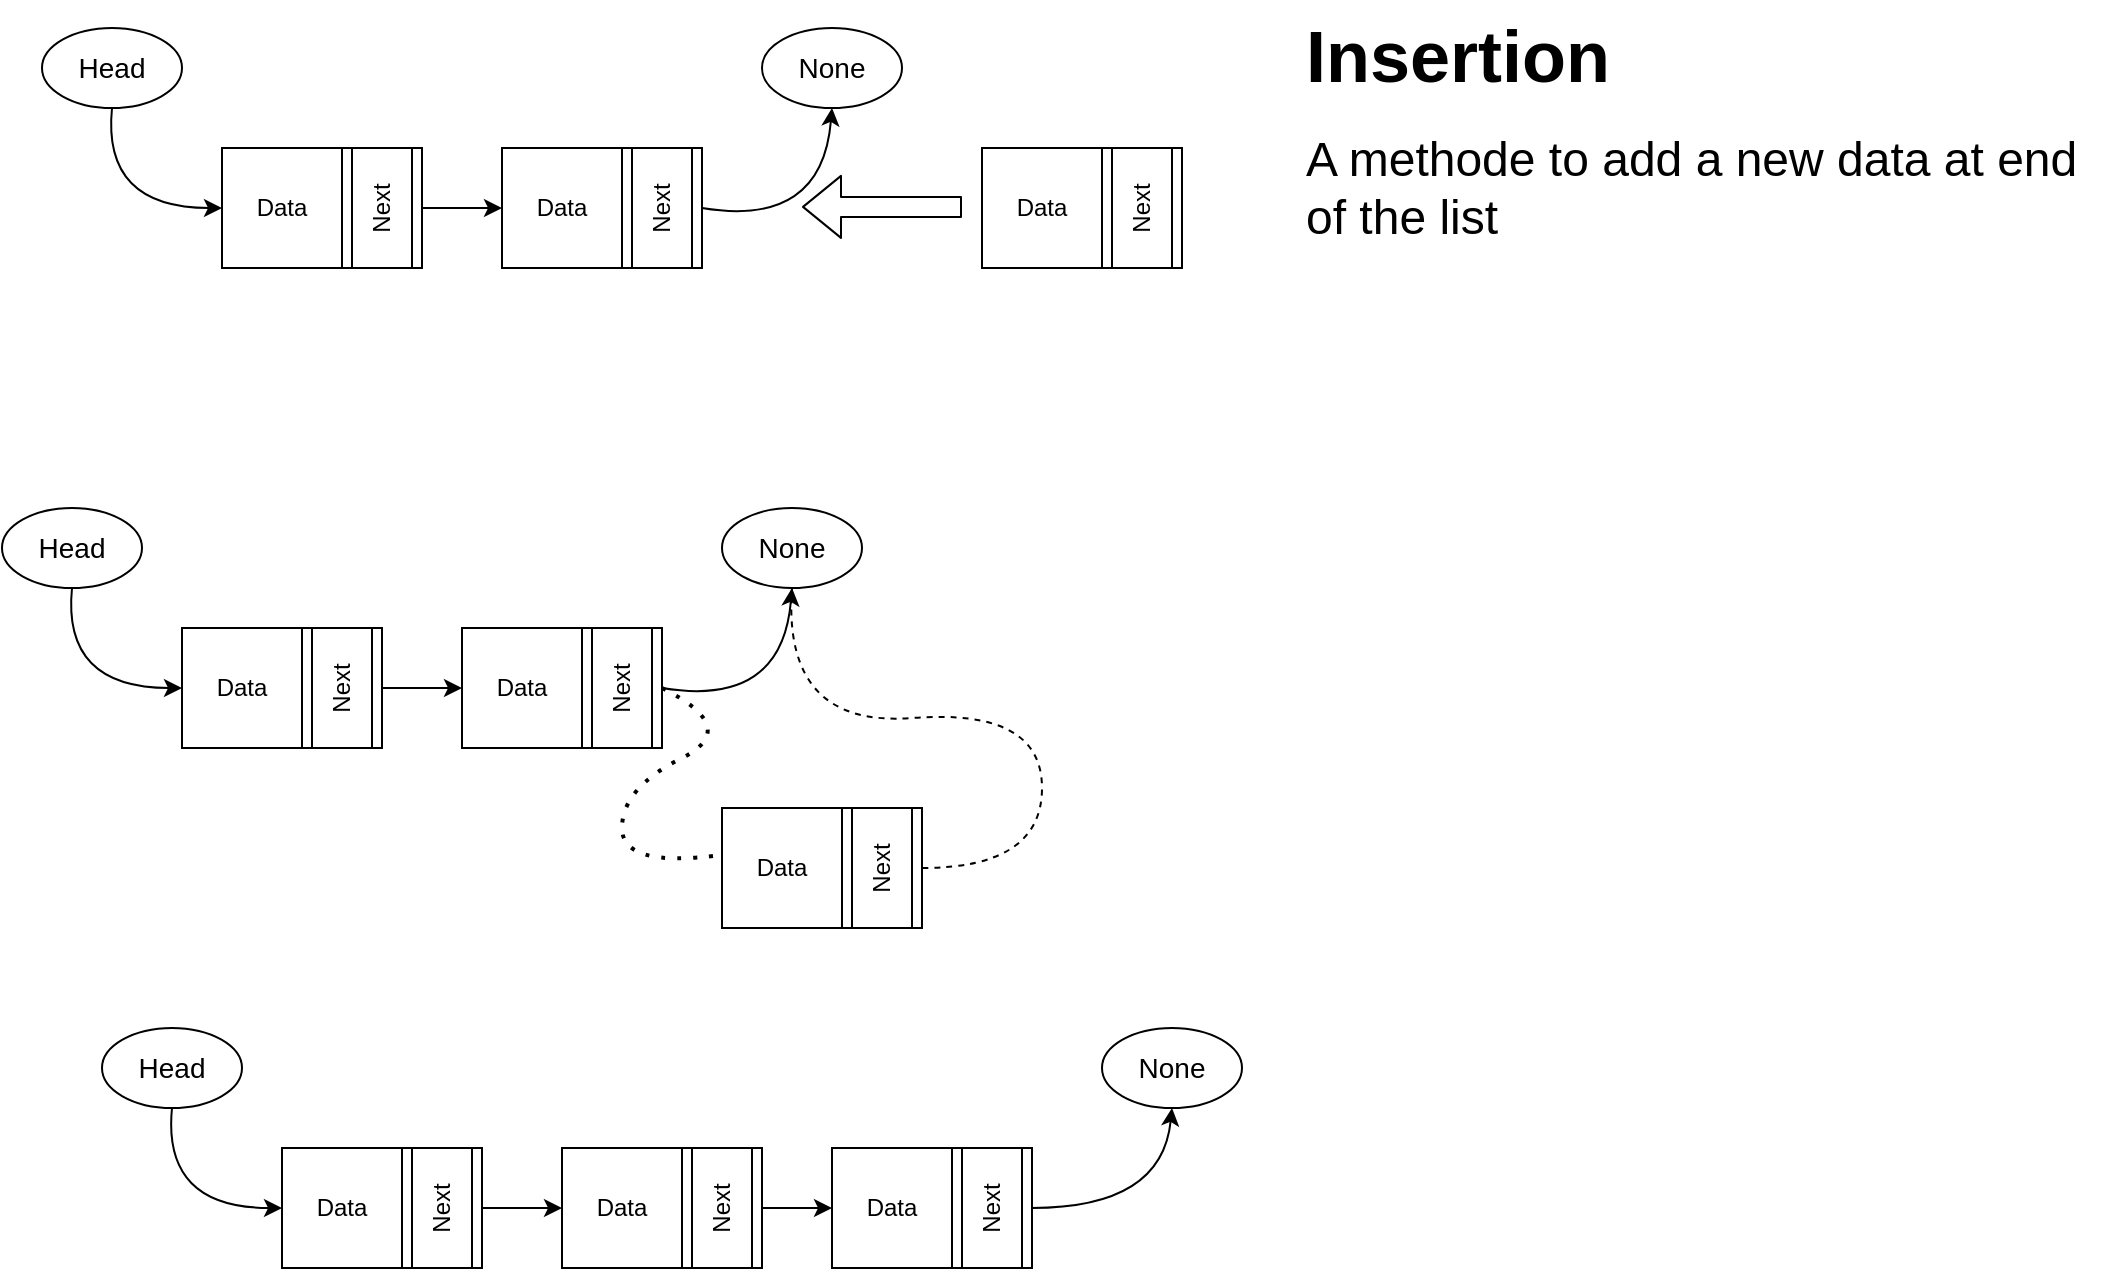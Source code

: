 <mxfile>
    <diagram id="hqSvbKI7xfA8da3JmB6z" name="Page-1">
        <mxGraphModel dx="1206" dy="917" grid="1" gridSize="10" guides="1" tooltips="1" connect="1" arrows="1" fold="1" page="1" pageScale="1" pageWidth="1169" pageHeight="827" math="0" shadow="0">
            <root>
                <mxCell id="0"/>
                <mxCell id="1" parent="0"/>
                <mxCell id="15" value="" style="group" vertex="1" connectable="0" parent="1">
                    <mxGeometry x="320" y="404" width="100" height="60" as="geometry"/>
                </mxCell>
                <mxCell id="16" value="" style="rounded=0;whiteSpace=wrap;html=1;" vertex="1" parent="15">
                    <mxGeometry width="100" height="60" as="geometry"/>
                </mxCell>
                <mxCell id="17" value="Next" style="text;html=1;align=center;verticalAlign=middle;whiteSpace=wrap;rounded=0;rotation=-90;strokeColor=default;" vertex="1" parent="15">
                    <mxGeometry x="50" y="15" width="60" height="30" as="geometry"/>
                </mxCell>
                <mxCell id="18" value="Data" style="text;html=1;align=center;verticalAlign=middle;whiteSpace=wrap;rounded=0;strokeColor=default;" vertex="1" parent="15">
                    <mxGeometry width="60" height="60" as="geometry"/>
                </mxCell>
                <mxCell id="19" value="" style="group" vertex="1" connectable="0" parent="1">
                    <mxGeometry x="180" y="404" width="100" height="60" as="geometry"/>
                </mxCell>
                <mxCell id="20" value="" style="rounded=0;whiteSpace=wrap;html=1;" vertex="1" parent="19">
                    <mxGeometry width="100" height="60" as="geometry"/>
                </mxCell>
                <mxCell id="21" value="Next" style="text;html=1;align=center;verticalAlign=middle;whiteSpace=wrap;rounded=0;rotation=-90;strokeColor=default;" vertex="1" parent="19">
                    <mxGeometry x="50" y="15" width="60" height="30" as="geometry"/>
                </mxCell>
                <mxCell id="22" value="Data" style="text;html=1;align=center;verticalAlign=middle;whiteSpace=wrap;rounded=0;strokeColor=default;" vertex="1" parent="19">
                    <mxGeometry width="60" height="60" as="geometry"/>
                </mxCell>
                <mxCell id="23" value="&lt;font style=&quot;font-size: 14px;&quot;&gt;None&lt;/font&gt;" style="ellipse;whiteSpace=wrap;html=1;" vertex="1" parent="1">
                    <mxGeometry x="450" y="344" width="70" height="40" as="geometry"/>
                </mxCell>
                <mxCell id="24" value="" style="curved=1;endArrow=classic;html=1;entryX=0;entryY=0.5;entryDx=0;entryDy=0;exitX=1;exitY=0.5;exitDx=0;exitDy=0;" edge="1" parent="1" source="20" target="18">
                    <mxGeometry width="50" height="50" relative="1" as="geometry">
                        <mxPoint x="290" y="444" as="sourcePoint"/>
                        <mxPoint x="250" y="334" as="targetPoint"/>
                        <Array as="points"/>
                    </mxGeometry>
                </mxCell>
                <mxCell id="25" value="&lt;font style=&quot;font-size: 14px;&quot;&gt;Head&lt;/font&gt;" style="ellipse;whiteSpace=wrap;html=1;" vertex="1" parent="1">
                    <mxGeometry x="90" y="344" width="70" height="40" as="geometry"/>
                </mxCell>
                <mxCell id="26" value="" style="curved=1;endArrow=classic;html=1;exitX=0.5;exitY=1;exitDx=0;exitDy=0;entryX=0;entryY=0.5;entryDx=0;entryDy=0;" edge="1" parent="1" source="25" target="22">
                    <mxGeometry width="50" height="50" relative="1" as="geometry">
                        <mxPoint x="250" y="374" as="sourcePoint"/>
                        <mxPoint x="170" y="434" as="targetPoint"/>
                        <Array as="points">
                            <mxPoint x="120" y="434"/>
                        </Array>
                    </mxGeometry>
                </mxCell>
                <mxCell id="27" value="" style="curved=1;endArrow=classic;html=1;entryX=0.5;entryY=1;entryDx=0;entryDy=0;exitX=1;exitY=0.5;exitDx=0;exitDy=0;" edge="1" parent="1" source="16" target="23">
                    <mxGeometry width="50" height="50" relative="1" as="geometry">
                        <mxPoint x="420" y="454" as="sourcePoint"/>
                        <mxPoint x="465" y="394" as="targetPoint"/>
                        <Array as="points">
                            <mxPoint x="480" y="444"/>
                        </Array>
                    </mxGeometry>
                </mxCell>
                <mxCell id="28" value="" style="group" vertex="1" connectable="0" parent="1">
                    <mxGeometry x="450" y="494" width="100" height="60" as="geometry"/>
                </mxCell>
                <mxCell id="29" value="" style="rounded=0;whiteSpace=wrap;html=1;" vertex="1" parent="28">
                    <mxGeometry width="100" height="60" as="geometry"/>
                </mxCell>
                <mxCell id="30" value="Next" style="text;html=1;align=center;verticalAlign=middle;whiteSpace=wrap;rounded=0;rotation=-90;strokeColor=default;" vertex="1" parent="28">
                    <mxGeometry x="50" y="15" width="60" height="30" as="geometry"/>
                </mxCell>
                <mxCell id="31" value="Data" style="text;html=1;align=center;verticalAlign=middle;whiteSpace=wrap;rounded=0;strokeColor=default;" vertex="1" parent="28">
                    <mxGeometry width="60" height="60" as="geometry"/>
                </mxCell>
                <mxCell id="32" value="" style="endArrow=none;dashed=1;html=1;dashPattern=1 3;strokeWidth=2;entryX=-0.024;entryY=0.394;entryDx=0;entryDy=0;entryPerimeter=0;exitX=1;exitY=0.5;exitDx=0;exitDy=0;rounded=0;curved=1;" edge="1" parent="1" source="16" target="31">
                    <mxGeometry width="50" height="50" relative="1" as="geometry">
                        <mxPoint x="470" y="554" as="sourcePoint"/>
                        <mxPoint x="520" y="504" as="targetPoint"/>
                        <Array as="points">
                            <mxPoint x="460" y="454"/>
                            <mxPoint x="400" y="484"/>
                            <mxPoint x="400" y="524"/>
                        </Array>
                    </mxGeometry>
                </mxCell>
                <mxCell id="33" value="" style="endArrow=none;dashed=1;html=1;rounded=0;curved=1;entryX=0.5;entryY=1;entryDx=0;entryDy=0;exitX=1;exitY=0.5;exitDx=0;exitDy=0;" edge="1" parent="1" source="29" target="23">
                    <mxGeometry width="50" height="50" relative="1" as="geometry">
                        <mxPoint x="580" y="504" as="sourcePoint"/>
                        <mxPoint x="550" y="444" as="targetPoint"/>
                        <Array as="points">
                            <mxPoint x="610" y="524"/>
                            <mxPoint x="610" y="444"/>
                            <mxPoint x="480" y="454"/>
                        </Array>
                    </mxGeometry>
                </mxCell>
                <mxCell id="34" value="" style="group" vertex="1" connectable="0" parent="1">
                    <mxGeometry x="370" y="664" width="100" height="60" as="geometry"/>
                </mxCell>
                <mxCell id="35" value="" style="rounded=0;whiteSpace=wrap;html=1;" vertex="1" parent="34">
                    <mxGeometry width="100" height="60" as="geometry"/>
                </mxCell>
                <mxCell id="36" value="Next" style="text;html=1;align=center;verticalAlign=middle;whiteSpace=wrap;rounded=0;rotation=-90;strokeColor=default;" vertex="1" parent="34">
                    <mxGeometry x="50" y="15" width="60" height="30" as="geometry"/>
                </mxCell>
                <mxCell id="37" value="Data" style="text;html=1;align=center;verticalAlign=middle;whiteSpace=wrap;rounded=0;strokeColor=default;" vertex="1" parent="34">
                    <mxGeometry width="60" height="60" as="geometry"/>
                </mxCell>
                <mxCell id="38" value="" style="group" vertex="1" connectable="0" parent="1">
                    <mxGeometry x="230" y="664" width="100" height="60" as="geometry"/>
                </mxCell>
                <mxCell id="39" value="" style="rounded=0;whiteSpace=wrap;html=1;" vertex="1" parent="38">
                    <mxGeometry width="100" height="60" as="geometry"/>
                </mxCell>
                <mxCell id="40" value="Next" style="text;html=1;align=center;verticalAlign=middle;whiteSpace=wrap;rounded=0;rotation=-90;strokeColor=default;" vertex="1" parent="38">
                    <mxGeometry x="50" y="15" width="60" height="30" as="geometry"/>
                </mxCell>
                <mxCell id="41" value="Data" style="text;html=1;align=center;verticalAlign=middle;whiteSpace=wrap;rounded=0;strokeColor=default;" vertex="1" parent="38">
                    <mxGeometry width="60" height="60" as="geometry"/>
                </mxCell>
                <mxCell id="42" value="&lt;font style=&quot;font-size: 14px;&quot;&gt;None&lt;/font&gt;" style="ellipse;whiteSpace=wrap;html=1;" vertex="1" parent="1">
                    <mxGeometry x="640" y="604" width="70" height="40" as="geometry"/>
                </mxCell>
                <mxCell id="43" value="" style="curved=1;endArrow=classic;html=1;entryX=0;entryY=0.5;entryDx=0;entryDy=0;exitX=1;exitY=0.5;exitDx=0;exitDy=0;" edge="1" parent="1" source="39" target="37">
                    <mxGeometry width="50" height="50" relative="1" as="geometry">
                        <mxPoint x="340" y="704" as="sourcePoint"/>
                        <mxPoint x="300" y="594" as="targetPoint"/>
                        <Array as="points"/>
                    </mxGeometry>
                </mxCell>
                <mxCell id="44" value="&lt;font style=&quot;font-size: 14px;&quot;&gt;Head&lt;/font&gt;" style="ellipse;whiteSpace=wrap;html=1;" vertex="1" parent="1">
                    <mxGeometry x="140" y="604" width="70" height="40" as="geometry"/>
                </mxCell>
                <mxCell id="45" value="" style="curved=1;endArrow=classic;html=1;exitX=0.5;exitY=1;exitDx=0;exitDy=0;entryX=0;entryY=0.5;entryDx=0;entryDy=0;" edge="1" parent="1" source="44" target="41">
                    <mxGeometry width="50" height="50" relative="1" as="geometry">
                        <mxPoint x="300" y="634" as="sourcePoint"/>
                        <mxPoint x="220" y="694" as="targetPoint"/>
                        <Array as="points">
                            <mxPoint x="170" y="694"/>
                        </Array>
                    </mxGeometry>
                </mxCell>
                <mxCell id="46" value="" style="curved=1;endArrow=classic;html=1;entryX=0.5;entryY=1;entryDx=0;entryDy=0;exitX=1;exitY=0.5;exitDx=0;exitDy=0;" edge="1" parent="1" source="48" target="42">
                    <mxGeometry width="50" height="50" relative="1" as="geometry">
                        <mxPoint x="620" y="694" as="sourcePoint"/>
                        <mxPoint x="465" y="654" as="targetPoint"/>
                        <Array as="points">
                            <mxPoint x="670" y="694"/>
                        </Array>
                    </mxGeometry>
                </mxCell>
                <mxCell id="47" value="" style="group" vertex="1" connectable="0" parent="1">
                    <mxGeometry x="505" y="664" width="100" height="60" as="geometry"/>
                </mxCell>
                <mxCell id="48" value="" style="rounded=0;whiteSpace=wrap;html=1;" vertex="1" parent="47">
                    <mxGeometry width="100" height="60" as="geometry"/>
                </mxCell>
                <mxCell id="49" value="Next" style="text;html=1;align=center;verticalAlign=middle;whiteSpace=wrap;rounded=0;rotation=-90;strokeColor=default;" vertex="1" parent="47">
                    <mxGeometry x="50" y="15" width="60" height="30" as="geometry"/>
                </mxCell>
                <mxCell id="50" value="Data" style="text;html=1;align=center;verticalAlign=middle;whiteSpace=wrap;rounded=0;strokeColor=default;" vertex="1" parent="47">
                    <mxGeometry width="60" height="60" as="geometry"/>
                </mxCell>
                <mxCell id="53" value="" style="curved=1;endArrow=classic;html=1;entryX=0;entryY=0.5;entryDx=0;entryDy=0;exitX=1;exitY=0.5;exitDx=0;exitDy=0;" edge="1" parent="1" source="35" target="50">
                    <mxGeometry width="50" height="50" relative="1" as="geometry">
                        <mxPoint x="340" y="704" as="sourcePoint"/>
                        <mxPoint x="380" y="704" as="targetPoint"/>
                        <Array as="points"/>
                    </mxGeometry>
                </mxCell>
                <mxCell id="54" value="" style="group" vertex="1" connectable="0" parent="1">
                    <mxGeometry x="340" y="164" width="100" height="60" as="geometry"/>
                </mxCell>
                <mxCell id="55" value="" style="rounded=0;whiteSpace=wrap;html=1;" vertex="1" parent="54">
                    <mxGeometry width="100" height="60" as="geometry"/>
                </mxCell>
                <mxCell id="56" value="Next" style="text;html=1;align=center;verticalAlign=middle;whiteSpace=wrap;rounded=0;rotation=-90;strokeColor=default;" vertex="1" parent="54">
                    <mxGeometry x="50" y="15" width="60" height="30" as="geometry"/>
                </mxCell>
                <mxCell id="57" value="Data" style="text;html=1;align=center;verticalAlign=middle;whiteSpace=wrap;rounded=0;strokeColor=default;" vertex="1" parent="54">
                    <mxGeometry width="60" height="60" as="geometry"/>
                </mxCell>
                <mxCell id="58" value="" style="group" vertex="1" connectable="0" parent="1">
                    <mxGeometry x="200" y="164" width="100" height="60" as="geometry"/>
                </mxCell>
                <mxCell id="59" value="" style="rounded=0;whiteSpace=wrap;html=1;" vertex="1" parent="58">
                    <mxGeometry width="100" height="60" as="geometry"/>
                </mxCell>
                <mxCell id="60" value="Next" style="text;html=1;align=center;verticalAlign=middle;whiteSpace=wrap;rounded=0;rotation=-90;strokeColor=default;" vertex="1" parent="58">
                    <mxGeometry x="50" y="15" width="60" height="30" as="geometry"/>
                </mxCell>
                <mxCell id="61" value="Data" style="text;html=1;align=center;verticalAlign=middle;whiteSpace=wrap;rounded=0;strokeColor=default;" vertex="1" parent="58">
                    <mxGeometry width="60" height="60" as="geometry"/>
                </mxCell>
                <mxCell id="62" value="&lt;font style=&quot;font-size: 14px;&quot;&gt;None&lt;/font&gt;" style="ellipse;whiteSpace=wrap;html=1;" vertex="1" parent="1">
                    <mxGeometry x="470" y="104" width="70" height="40" as="geometry"/>
                </mxCell>
                <mxCell id="63" value="" style="curved=1;endArrow=classic;html=1;entryX=0;entryY=0.5;entryDx=0;entryDy=0;exitX=1;exitY=0.5;exitDx=0;exitDy=0;" edge="1" parent="1" source="59" target="57">
                    <mxGeometry width="50" height="50" relative="1" as="geometry">
                        <mxPoint x="310" y="204" as="sourcePoint"/>
                        <mxPoint x="270" y="94" as="targetPoint"/>
                        <Array as="points"/>
                    </mxGeometry>
                </mxCell>
                <mxCell id="64" value="&lt;font style=&quot;font-size: 14px;&quot;&gt;Head&lt;/font&gt;" style="ellipse;whiteSpace=wrap;html=1;" vertex="1" parent="1">
                    <mxGeometry x="110" y="104" width="70" height="40" as="geometry"/>
                </mxCell>
                <mxCell id="65" value="" style="curved=1;endArrow=classic;html=1;exitX=0.5;exitY=1;exitDx=0;exitDy=0;entryX=0;entryY=0.5;entryDx=0;entryDy=0;" edge="1" parent="1" source="64" target="61">
                    <mxGeometry width="50" height="50" relative="1" as="geometry">
                        <mxPoint x="270" y="134" as="sourcePoint"/>
                        <mxPoint x="190" y="194" as="targetPoint"/>
                        <Array as="points">
                            <mxPoint x="140" y="194"/>
                        </Array>
                    </mxGeometry>
                </mxCell>
                <mxCell id="66" value="" style="curved=1;endArrow=classic;html=1;entryX=0.5;entryY=1;entryDx=0;entryDy=0;exitX=1;exitY=0.5;exitDx=0;exitDy=0;" edge="1" parent="1" source="55" target="62">
                    <mxGeometry width="50" height="50" relative="1" as="geometry">
                        <mxPoint x="440" y="214" as="sourcePoint"/>
                        <mxPoint x="485" y="154" as="targetPoint"/>
                        <Array as="points">
                            <mxPoint x="500" y="204"/>
                        </Array>
                    </mxGeometry>
                </mxCell>
                <mxCell id="67" value="" style="group" vertex="1" connectable="0" parent="1">
                    <mxGeometry x="580" y="164" width="100" height="60" as="geometry"/>
                </mxCell>
                <mxCell id="68" value="" style="rounded=0;whiteSpace=wrap;html=1;" vertex="1" parent="67">
                    <mxGeometry width="100" height="60" as="geometry"/>
                </mxCell>
                <mxCell id="69" value="Next" style="text;html=1;align=center;verticalAlign=middle;whiteSpace=wrap;rounded=0;rotation=-90;strokeColor=default;" vertex="1" parent="67">
                    <mxGeometry x="50" y="15" width="60" height="30" as="geometry"/>
                </mxCell>
                <mxCell id="70" value="Data" style="text;html=1;align=center;verticalAlign=middle;whiteSpace=wrap;rounded=0;strokeColor=default;" vertex="1" parent="67">
                    <mxGeometry width="60" height="60" as="geometry"/>
                </mxCell>
                <mxCell id="73" value="" style="shape=flexArrow;endArrow=classic;html=1;" edge="1" parent="1">
                    <mxGeometry width="50" height="50" relative="1" as="geometry">
                        <mxPoint x="570" y="193.44" as="sourcePoint"/>
                        <mxPoint x="490" y="193.44" as="targetPoint"/>
                    </mxGeometry>
                </mxCell>
                <mxCell id="74" value="&lt;h1 style=&quot;margin-top: 0px;&quot;&gt;&lt;font style=&quot;font-size: 36px;&quot;&gt;Insertion&lt;/font&gt;&lt;/h1&gt;&lt;div&gt;&lt;font style=&quot;font-size: 24px;&quot;&gt;A methode to add a new data at end of the list&lt;/font&gt;&lt;br&gt;&lt;/div&gt;" style="text;html=1;whiteSpace=wrap;overflow=hidden;rounded=0;" vertex="1" parent="1">
                    <mxGeometry x="740" y="90" width="410" height="340" as="geometry"/>
                </mxCell>
            </root>
        </mxGraphModel>
    </diagram>
</mxfile>